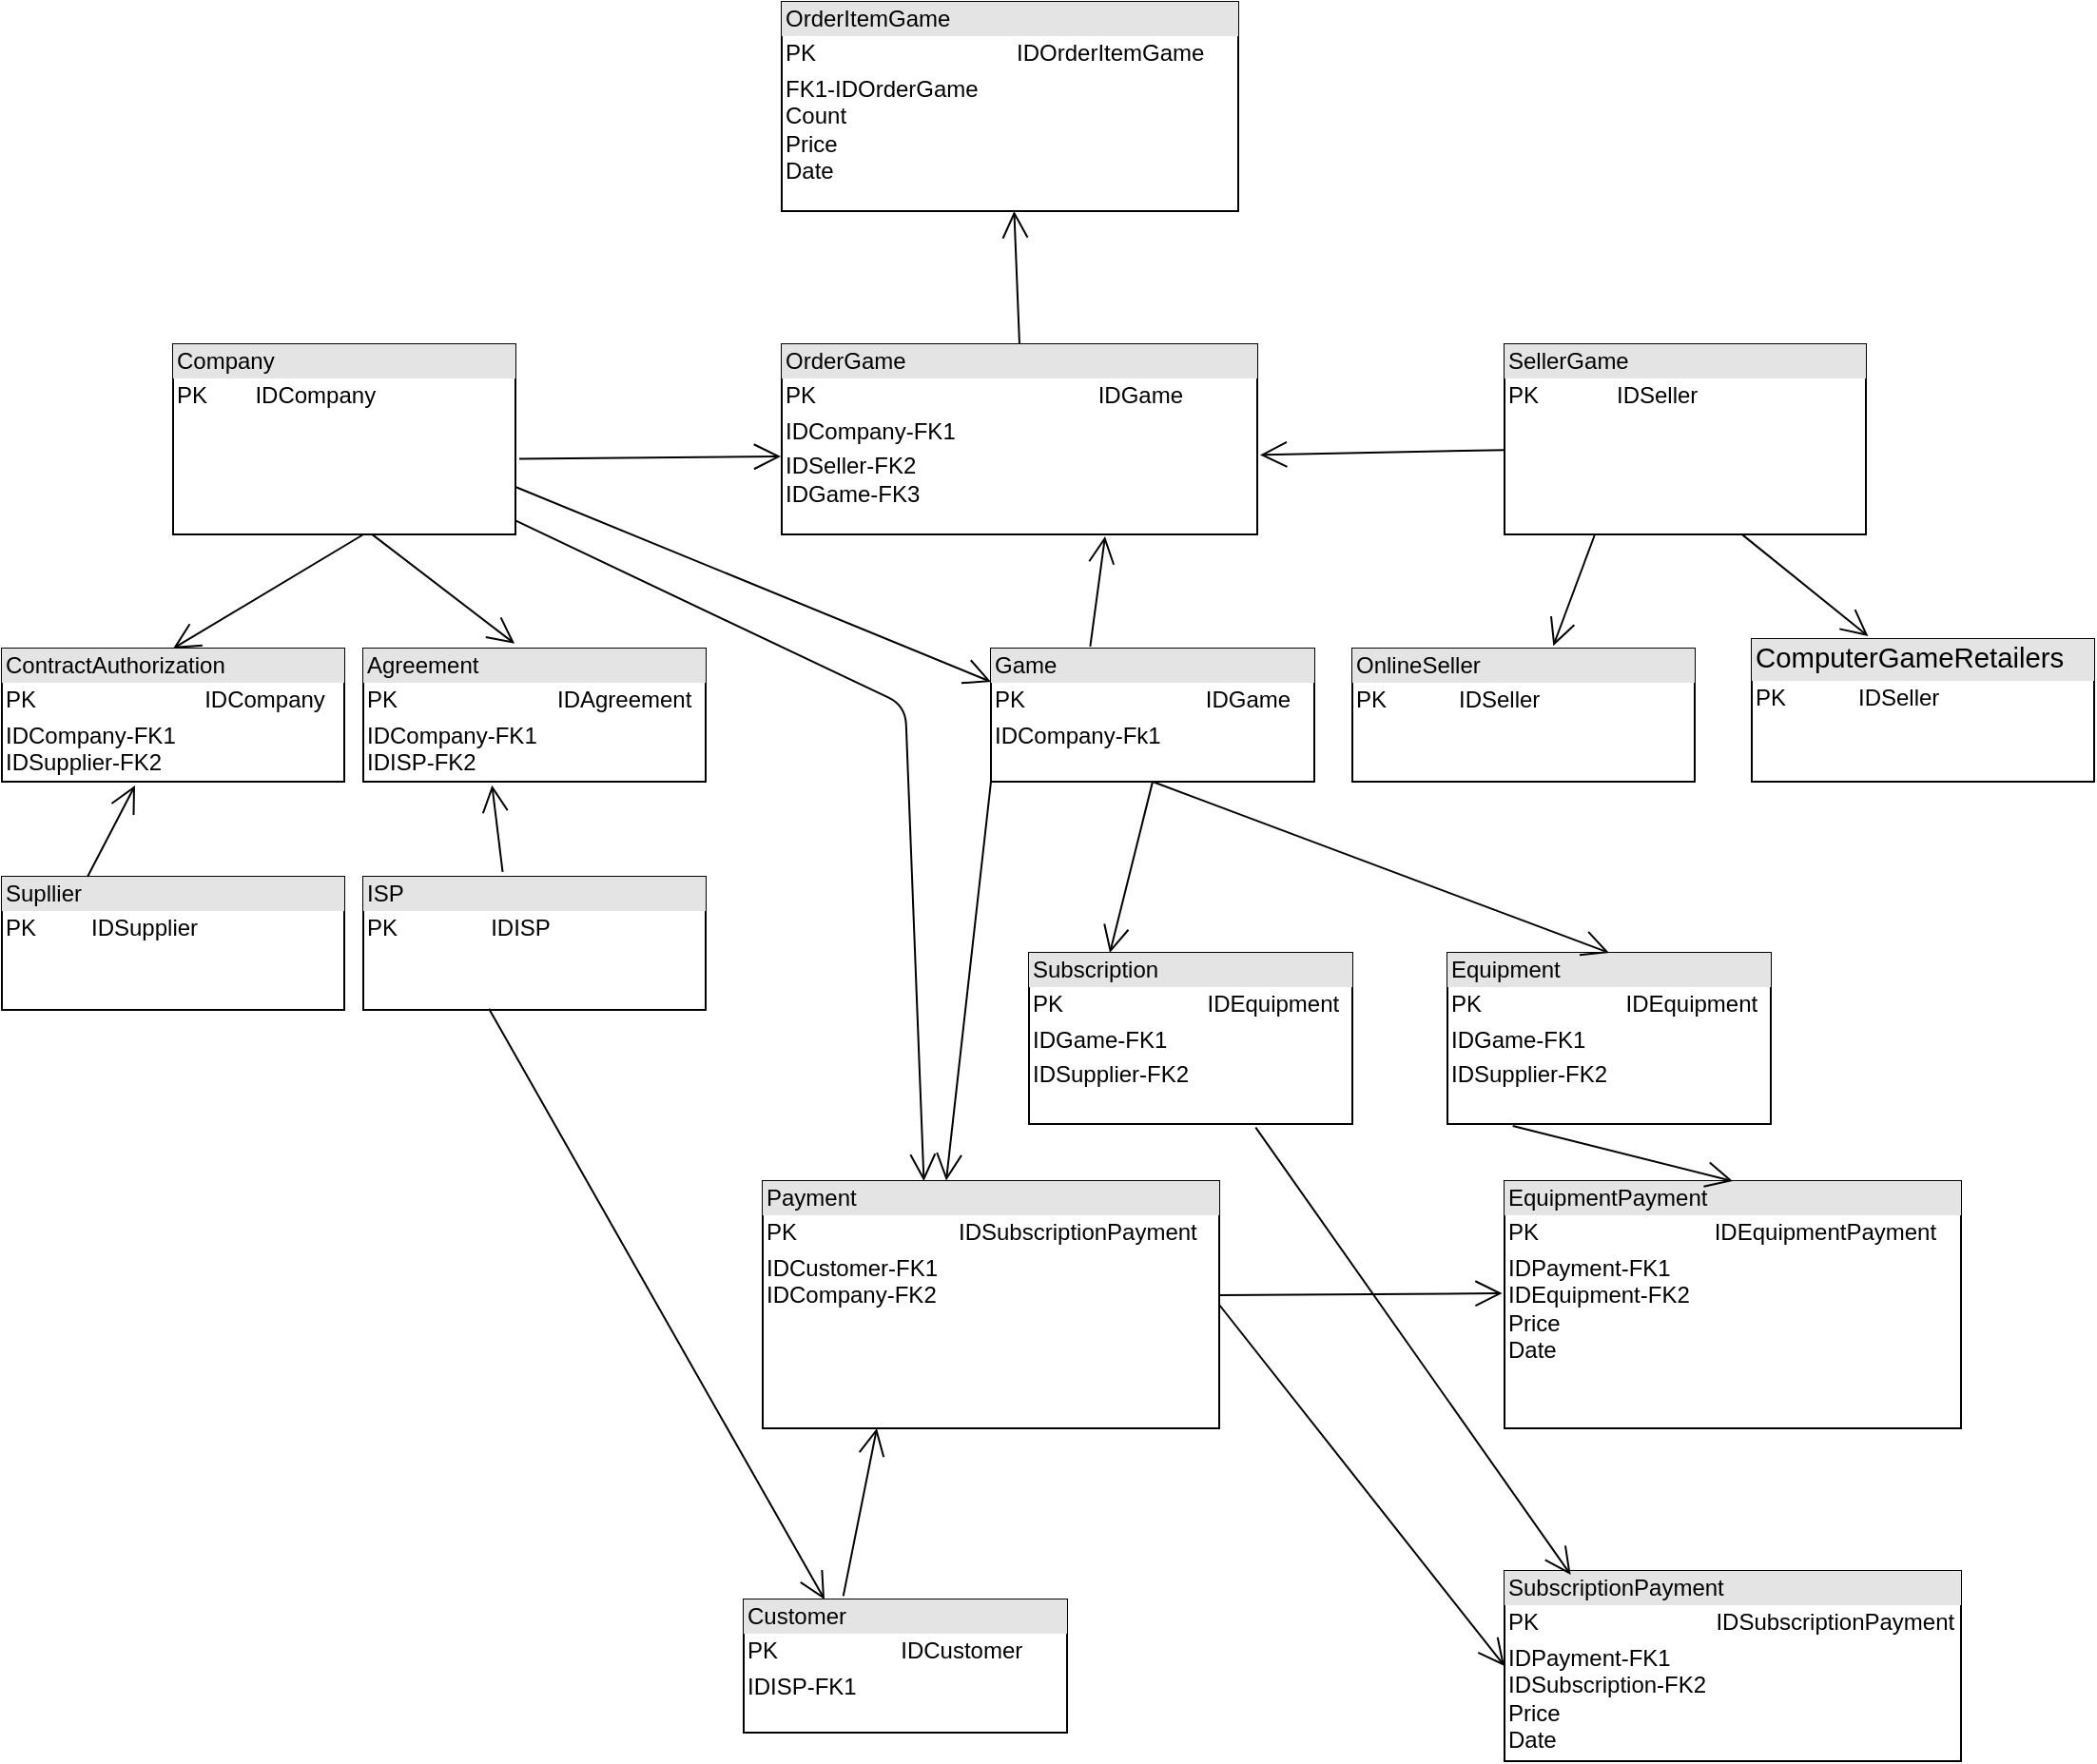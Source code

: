 <mxfile version="15.2.7" type="github">
  <diagram id="W8TYWGvJjdLmYTamrwDc" name="Page-1">
    <mxGraphModel dx="865" dy="456" grid="1" gridSize="10" guides="1" tooltips="1" connect="1" arrows="1" fold="1" page="1" pageScale="1" pageWidth="3300" pageHeight="2339" math="0" shadow="0">
      <root>
        <mxCell id="0" />
        <mxCell id="1" parent="0" />
        <mxCell id="VUACEz1JpxJwVOecZVs_-1" value="&lt;div style=&quot;box-sizing: border-box ; width: 100% ; background: #e4e4e4 ; padding: 2px&quot;&gt;Company&lt;/div&gt;&lt;table style=&quot;width: 100% ; font-size: 1em&quot; cellpadding=&quot;2&quot; cellspacing=&quot;0&quot;&gt;&lt;tbody&gt;&lt;tr&gt;&lt;td&gt;PK&lt;/td&gt;&lt;td&gt;IDCompany&lt;/td&gt;&lt;/tr&gt;&lt;tr&gt;&lt;td&gt;&lt;br&gt;&lt;/td&gt;&lt;td&gt;&lt;br&gt;&lt;/td&gt;&lt;/tr&gt;&lt;tr&gt;&lt;td&gt;&lt;/td&gt;&lt;td&gt;&lt;br&gt;&lt;/td&gt;&lt;/tr&gt;&lt;/tbody&gt;&lt;/table&gt;" style="verticalAlign=top;align=left;overflow=fill;html=1;" vertex="1" parent="1">
          <mxGeometry x="100" y="440" width="180" height="100" as="geometry" />
        </mxCell>
        <mxCell id="VUACEz1JpxJwVOecZVs_-2" value="&lt;div style=&quot;box-sizing: border-box ; width: 100% ; background: #e4e4e4 ; padding: 2px&quot;&gt;&lt;span id=&quot;docs-internal-guid-86ab682c-7fff-0056-169a-d22813b2dd55&quot;&gt;&lt;span style=&quot;font-size: 11pt ; font-family: &amp;#34;calibri&amp;#34; , sans-serif ; background-color: transparent ; vertical-align: baseline&quot;&gt;ComputerGameRetailers&lt;/span&gt;&lt;/span&gt;&lt;br&gt;&lt;/div&gt;&lt;table style=&quot;width: 100% ; font-size: 1em&quot; cellpadding=&quot;2&quot; cellspacing=&quot;0&quot;&gt;&lt;tbody&gt;&lt;tr&gt;&lt;td&gt;PK&lt;/td&gt;&lt;td&gt;IDSeller&lt;br&gt;&lt;/td&gt;&lt;/tr&gt;&lt;tr&gt;&lt;td&gt;&lt;br&gt;&lt;/td&gt;&lt;td&gt;&lt;br&gt;&lt;/td&gt;&lt;/tr&gt;&lt;tr&gt;&lt;td&gt;&lt;/td&gt;&lt;td&gt;&lt;br&gt;&lt;/td&gt;&lt;/tr&gt;&lt;/tbody&gt;&lt;/table&gt;" style="verticalAlign=top;align=left;overflow=fill;html=1;" vertex="1" parent="1">
          <mxGeometry x="930" y="595" width="180" height="75" as="geometry" />
        </mxCell>
        <mxCell id="VUACEz1JpxJwVOecZVs_-3" value="&lt;div style=&quot;box-sizing: border-box ; width: 100% ; background: #e4e4e4 ; padding: 2px&quot;&gt;OnlineSeller&lt;/div&gt;&lt;table style=&quot;width: 100% ; font-size: 1em&quot; cellpadding=&quot;2&quot; cellspacing=&quot;0&quot;&gt;&lt;tbody&gt;&lt;tr&gt;&lt;td&gt;PK&lt;/td&gt;&lt;td&gt;IDSeller&lt;br&gt;&lt;/td&gt;&lt;/tr&gt;&lt;tr&gt;&lt;td&gt;&lt;br&gt;&lt;/td&gt;&lt;td&gt;&lt;br&gt;&lt;/td&gt;&lt;/tr&gt;&lt;tr&gt;&lt;td&gt;&lt;/td&gt;&lt;td&gt;&lt;br&gt;&lt;/td&gt;&lt;/tr&gt;&lt;/tbody&gt;&lt;/table&gt;" style="verticalAlign=top;align=left;overflow=fill;html=1;" vertex="1" parent="1">
          <mxGeometry x="720" y="600" width="180" height="70" as="geometry" />
        </mxCell>
        <mxCell id="VUACEz1JpxJwVOecZVs_-8" value="&lt;div style=&quot;box-sizing: border-box ; width: 100% ; background: #e4e4e4 ; padding: 2px&quot;&gt;SellerGame&lt;/div&gt;&lt;table style=&quot;width: 100% ; font-size: 1em&quot; cellpadding=&quot;2&quot; cellspacing=&quot;0&quot;&gt;&lt;tbody&gt;&lt;tr&gt;&lt;td&gt;PK&lt;/td&gt;&lt;td&gt;IDSeller&lt;/td&gt;&lt;/tr&gt;&lt;tr&gt;&lt;td&gt;&lt;br&gt;&lt;/td&gt;&lt;td&gt;&lt;br&gt;&lt;/td&gt;&lt;/tr&gt;&lt;/tbody&gt;&lt;/table&gt;" style="verticalAlign=top;align=left;overflow=fill;html=1;" vertex="1" parent="1">
          <mxGeometry x="800" y="440" width="190" height="100" as="geometry" />
        </mxCell>
        <mxCell id="VUACEz1JpxJwVOecZVs_-15" value="" style="endArrow=open;endFill=1;endSize=12;html=1;exitX=0.25;exitY=1;exitDx=0;exitDy=0;entryX=0.587;entryY=-0.02;entryDx=0;entryDy=0;entryPerimeter=0;" edge="1" parent="1" source="VUACEz1JpxJwVOecZVs_-8" target="VUACEz1JpxJwVOecZVs_-3">
          <mxGeometry width="160" relative="1" as="geometry">
            <mxPoint x="890" y="580" as="sourcePoint" />
            <mxPoint x="950" y="610" as="targetPoint" />
          </mxGeometry>
        </mxCell>
        <mxCell id="VUACEz1JpxJwVOecZVs_-16" value="" style="endArrow=open;endFill=1;endSize=12;html=1;entryX=0.34;entryY=-0.02;entryDx=0;entryDy=0;entryPerimeter=0;exitX=0.656;exitY=0.998;exitDx=0;exitDy=0;exitPerimeter=0;" edge="1" parent="1" source="VUACEz1JpxJwVOecZVs_-8" target="VUACEz1JpxJwVOecZVs_-2">
          <mxGeometry width="160" relative="1" as="geometry">
            <mxPoint x="1110" y="530" as="sourcePoint" />
            <mxPoint x="1210" y="580" as="targetPoint" />
          </mxGeometry>
        </mxCell>
        <mxCell id="VUACEz1JpxJwVOecZVs_-18" value="&lt;div style=&quot;box-sizing: border-box ; width: 100% ; background: #e4e4e4 ; padding: 2px&quot;&gt;OrderItemGame&lt;/div&gt;&lt;table style=&quot;width: 100% ; font-size: 1em&quot; cellpadding=&quot;2&quot; cellspacing=&quot;0&quot;&gt;&lt;tbody&gt;&lt;tr&gt;&lt;td&gt;PK&lt;/td&gt;&lt;td&gt;IDOrderItemGame&lt;/td&gt;&lt;/tr&gt;&lt;tr&gt;&lt;td&gt;FK1-IDOrderGame&lt;br&gt;Count&lt;br&gt;Price&lt;br&gt;Date&lt;/td&gt;&lt;td&gt;&lt;br&gt;&lt;/td&gt;&lt;/tr&gt;&lt;tr&gt;&lt;td&gt;&lt;/td&gt;&lt;td&gt;&lt;br&gt;&lt;/td&gt;&lt;/tr&gt;&lt;/tbody&gt;&lt;/table&gt;" style="verticalAlign=top;align=left;overflow=fill;html=1;" vertex="1" parent="1">
          <mxGeometry x="420" y="260" width="240" height="110" as="geometry" />
        </mxCell>
        <mxCell id="VUACEz1JpxJwVOecZVs_-19" value="" style="endArrow=open;endFill=1;endSize=12;html=1;exitX=0.5;exitY=0;exitDx=0;exitDy=0;" edge="1" parent="1" source="VUACEz1JpxJwVOecZVs_-25" target="VUACEz1JpxJwVOecZVs_-18">
          <mxGeometry width="160" relative="1" as="geometry">
            <mxPoint x="490.74" y="441.69" as="sourcePoint" />
            <mxPoint x="650" y="410" as="targetPoint" />
          </mxGeometry>
        </mxCell>
        <mxCell id="VUACEz1JpxJwVOecZVs_-20" value="" style="endArrow=open;endFill=1;endSize=12;html=1;exitX=1.011;exitY=0.602;exitDx=0;exitDy=0;exitPerimeter=0;entryX=-0.002;entryY=0.59;entryDx=0;entryDy=0;entryPerimeter=0;" edge="1" parent="1" source="VUACEz1JpxJwVOecZVs_-1" target="VUACEz1JpxJwVOecZVs_-25">
          <mxGeometry width="160" relative="1" as="geometry">
            <mxPoint x="360" y="620" as="sourcePoint" />
            <mxPoint x="420.36" y="526.71" as="targetPoint" />
          </mxGeometry>
        </mxCell>
        <mxCell id="VUACEz1JpxJwVOecZVs_-21" value="" style="endArrow=open;endFill=1;endSize=12;html=1;exitX=0;exitY=0.556;exitDx=0;exitDy=0;exitPerimeter=0;entryX=1.006;entryY=0.582;entryDx=0;entryDy=0;entryPerimeter=0;" edge="1" parent="1" source="VUACEz1JpxJwVOecZVs_-8" target="VUACEz1JpxJwVOecZVs_-25">
          <mxGeometry width="160" relative="1" as="geometry">
            <mxPoint x="910" y="480" as="sourcePoint" />
            <mxPoint x="660" y="496" as="targetPoint" />
          </mxGeometry>
        </mxCell>
        <mxCell id="VUACEz1JpxJwVOecZVs_-23" value="&lt;div style=&quot;box-sizing: border-box ; width: 100% ; background: #e4e4e4 ; padding: 2px&quot;&gt;Game&lt;/div&gt;&lt;table style=&quot;width: 100% ; font-size: 1em&quot; cellpadding=&quot;2&quot; cellspacing=&quot;0&quot;&gt;&lt;tbody&gt;&lt;tr&gt;&lt;td&gt;PK&lt;/td&gt;&lt;td&gt;IDGame&lt;/td&gt;&lt;/tr&gt;&lt;tr&gt;&lt;td&gt;IDCompany-Fk1&lt;br&gt;&lt;/td&gt;&lt;td&gt;&lt;br&gt;&lt;/td&gt;&lt;/tr&gt;&lt;tr&gt;&lt;td&gt;&lt;br&gt;&lt;br&gt;&lt;br&gt;&lt;br&gt;&lt;/td&gt;&lt;td&gt;&lt;br&gt;&lt;/td&gt;&lt;/tr&gt;&lt;/tbody&gt;&lt;/table&gt;" style="verticalAlign=top;align=left;overflow=fill;html=1;" vertex="1" parent="1">
          <mxGeometry x="530" y="600" width="170" height="70" as="geometry" />
        </mxCell>
        <mxCell id="VUACEz1JpxJwVOecZVs_-24" value="" style="endArrow=open;endFill=1;endSize=12;html=1;exitX=0.307;exitY=-0.016;exitDx=0;exitDy=0;exitPerimeter=0;" edge="1" parent="1" source="VUACEz1JpxJwVOecZVs_-23">
          <mxGeometry width="160" relative="1" as="geometry">
            <mxPoint x="430" y="610" as="sourcePoint" />
            <mxPoint x="590" y="541" as="targetPoint" />
          </mxGeometry>
        </mxCell>
        <mxCell id="VUACEz1JpxJwVOecZVs_-25" value="&lt;div style=&quot;box-sizing: border-box ; width: 100% ; background: #e4e4e4 ; padding: 2px&quot;&gt;OrderGame&lt;/div&gt;&lt;table style=&quot;width: 100% ; font-size: 1em&quot; cellpadding=&quot;2&quot; cellspacing=&quot;0&quot;&gt;&lt;tbody&gt;&lt;tr&gt;&lt;td&gt;PK&lt;/td&gt;&lt;td&gt;IDGame&lt;/td&gt;&lt;/tr&gt;&lt;tr&gt;&lt;td&gt;IDCompany-FK1&lt;/td&gt;&lt;td&gt;&lt;br&gt;&lt;/td&gt;&lt;/tr&gt;&lt;tr&gt;&lt;td&gt;IDSeller-FK2&lt;br&gt;IDGame-FK3&lt;br&gt;&lt;br&gt;&lt;br&gt;&lt;br&gt;&lt;/td&gt;&lt;td&gt;&lt;br&gt;&lt;/td&gt;&lt;/tr&gt;&lt;/tbody&gt;&lt;/table&gt;" style="verticalAlign=top;align=left;overflow=fill;html=1;" vertex="1" parent="1">
          <mxGeometry x="420" y="440" width="250" height="100" as="geometry" />
        </mxCell>
        <mxCell id="VUACEz1JpxJwVOecZVs_-26" value="" style="endArrow=open;endFill=1;endSize=12;html=1;exitX=1;exitY=0.75;exitDx=0;exitDy=0;entryX=0;entryY=0.25;entryDx=0;entryDy=0;" edge="1" parent="1" source="VUACEz1JpxJwVOecZVs_-1" target="VUACEz1JpxJwVOecZVs_-23">
          <mxGeometry width="160" relative="1" as="geometry">
            <mxPoint x="230" y="570" as="sourcePoint" />
            <mxPoint x="480" y="690" as="targetPoint" />
          </mxGeometry>
        </mxCell>
        <mxCell id="VUACEz1JpxJwVOecZVs_-27" value="&lt;div style=&quot;box-sizing: border-box ; width: 100% ; background: #e4e4e4 ; padding: 2px&quot;&gt;Agreement&lt;/div&gt;&lt;table style=&quot;width: 100% ; font-size: 1em&quot; cellpadding=&quot;2&quot; cellspacing=&quot;0&quot;&gt;&lt;tbody&gt;&lt;tr&gt;&lt;td&gt;PK&lt;/td&gt;&lt;td&gt;IDAgreement&lt;/td&gt;&lt;/tr&gt;&lt;tr&gt;&lt;td&gt;IDCompany-FK1&lt;br&gt;IDISP-FK2&lt;br&gt;&lt;/td&gt;&lt;td&gt;&lt;br&gt;&lt;/td&gt;&lt;/tr&gt;&lt;tr&gt;&lt;td&gt;&lt;/td&gt;&lt;td&gt;&lt;br&gt;&lt;/td&gt;&lt;/tr&gt;&lt;/tbody&gt;&lt;/table&gt;" style="verticalAlign=top;align=left;overflow=fill;html=1;" vertex="1" parent="1">
          <mxGeometry x="200" y="600" width="180" height="70" as="geometry" />
        </mxCell>
        <mxCell id="VUACEz1JpxJwVOecZVs_-28" value="&lt;div style=&quot;box-sizing: border-box ; width: 100% ; background: #e4e4e4 ; padding: 2px&quot;&gt;ContractAuthorization&lt;/div&gt;&lt;table style=&quot;width: 100% ; font-size: 1em&quot; cellpadding=&quot;2&quot; cellspacing=&quot;0&quot;&gt;&lt;tbody&gt;&lt;tr&gt;&lt;td&gt;PK&lt;/td&gt;&lt;td&gt;IDCompany&lt;/td&gt;&lt;/tr&gt;&lt;tr&gt;&lt;td&gt;IDCompany-FK1&lt;br&gt;IDSupplier-FK2&lt;br&gt;&lt;/td&gt;&lt;td&gt;&lt;br&gt;&lt;/td&gt;&lt;/tr&gt;&lt;tr&gt;&lt;td&gt;&lt;/td&gt;&lt;td&gt;&lt;br&gt;&lt;/td&gt;&lt;/tr&gt;&lt;/tbody&gt;&lt;/table&gt;" style="verticalAlign=top;align=left;overflow=fill;html=1;" vertex="1" parent="1">
          <mxGeometry x="10" y="600" width="180" height="70" as="geometry" />
        </mxCell>
        <mxCell id="VUACEz1JpxJwVOecZVs_-30" value="&lt;div style=&quot;box-sizing: border-box ; width: 100% ; background: #e4e4e4 ; padding: 2px&quot;&gt;Supllier&lt;/div&gt;&lt;table style=&quot;width: 100% ; font-size: 1em&quot; cellpadding=&quot;2&quot; cellspacing=&quot;0&quot;&gt;&lt;tbody&gt;&lt;tr&gt;&lt;td&gt;PK&lt;/td&gt;&lt;td&gt;IDSupplier&lt;/td&gt;&lt;/tr&gt;&lt;tr&gt;&lt;td&gt;&lt;br&gt;&lt;/td&gt;&lt;td&gt;&lt;br&gt;&lt;/td&gt;&lt;/tr&gt;&lt;tr&gt;&lt;td&gt;&lt;/td&gt;&lt;td&gt;&lt;br&gt;&lt;/td&gt;&lt;/tr&gt;&lt;/tbody&gt;&lt;/table&gt;" style="verticalAlign=top;align=left;overflow=fill;html=1;" vertex="1" parent="1">
          <mxGeometry x="10" y="720" width="180" height="70" as="geometry" />
        </mxCell>
        <mxCell id="VUACEz1JpxJwVOecZVs_-31" value="" style="endArrow=open;endFill=1;endSize=12;html=1;exitX=0.556;exitY=1;exitDx=0;exitDy=0;exitPerimeter=0;entryX=0.5;entryY=0;entryDx=0;entryDy=0;" edge="1" parent="1" source="VUACEz1JpxJwVOecZVs_-1" target="VUACEz1JpxJwVOecZVs_-28">
          <mxGeometry width="160" relative="1" as="geometry">
            <mxPoint x="210" y="570" as="sourcePoint" />
            <mxPoint x="370" y="570" as="targetPoint" />
          </mxGeometry>
        </mxCell>
        <mxCell id="VUACEz1JpxJwVOecZVs_-32" value="" style="endArrow=open;endFill=1;endSize=12;html=1;exitX=0.25;exitY=0;exitDx=0;exitDy=0;" edge="1" parent="1" source="VUACEz1JpxJwVOecZVs_-30">
          <mxGeometry width="160" relative="1" as="geometry">
            <mxPoint x="140" y="860" as="sourcePoint" />
            <mxPoint x="80" y="672" as="targetPoint" />
          </mxGeometry>
        </mxCell>
        <mxCell id="VUACEz1JpxJwVOecZVs_-33" value="&lt;div style=&quot;box-sizing: border-box ; width: 100% ; background: #e4e4e4 ; padding: 2px&quot;&gt;ISP&lt;/div&gt;&lt;table style=&quot;width: 100% ; font-size: 1em&quot; cellpadding=&quot;2&quot; cellspacing=&quot;0&quot;&gt;&lt;tbody&gt;&lt;tr&gt;&lt;td&gt;PK&lt;/td&gt;&lt;td&gt;IDISP&lt;/td&gt;&lt;/tr&gt;&lt;tr&gt;&lt;td&gt;&lt;br&gt;&lt;/td&gt;&lt;td&gt;&lt;br&gt;&lt;/td&gt;&lt;/tr&gt;&lt;tr&gt;&lt;td&gt;&lt;/td&gt;&lt;td&gt;&lt;br&gt;&lt;/td&gt;&lt;/tr&gt;&lt;/tbody&gt;&lt;/table&gt;" style="verticalAlign=top;align=left;overflow=fill;html=1;" vertex="1" parent="1">
          <mxGeometry x="200" y="720" width="180" height="70" as="geometry" />
        </mxCell>
        <mxCell id="VUACEz1JpxJwVOecZVs_-34" value="" style="endArrow=open;endFill=1;endSize=12;html=1;exitX=0.58;exitY=0.998;exitDx=0;exitDy=0;exitPerimeter=0;entryX=0.442;entryY=-0.037;entryDx=0;entryDy=0;entryPerimeter=0;" edge="1" parent="1" source="VUACEz1JpxJwVOecZVs_-1" target="VUACEz1JpxJwVOecZVs_-27">
          <mxGeometry width="160" relative="1" as="geometry">
            <mxPoint x="220" y="560" as="sourcePoint" />
            <mxPoint x="380" y="560" as="targetPoint" />
          </mxGeometry>
        </mxCell>
        <mxCell id="VUACEz1JpxJwVOecZVs_-35" value="" style="endArrow=open;endFill=1;endSize=12;html=1;exitX=0.407;exitY=-0.037;exitDx=0;exitDy=0;exitPerimeter=0;entryX=0.376;entryY=1.026;entryDx=0;entryDy=0;entryPerimeter=0;" edge="1" parent="1" source="VUACEz1JpxJwVOecZVs_-33" target="VUACEz1JpxJwVOecZVs_-27">
          <mxGeometry width="160" relative="1" as="geometry">
            <mxPoint x="260" y="700" as="sourcePoint" />
            <mxPoint x="420" y="700" as="targetPoint" />
          </mxGeometry>
        </mxCell>
        <mxCell id="VUACEz1JpxJwVOecZVs_-38" value="&lt;div style=&quot;box-sizing: border-box ; width: 100% ; background: #e4e4e4 ; padding: 2px&quot;&gt;Equipment&lt;/div&gt;&lt;table style=&quot;width: 100% ; font-size: 1em&quot; cellpadding=&quot;2&quot; cellspacing=&quot;0&quot;&gt;&lt;tbody&gt;&lt;tr&gt;&lt;td&gt;PK&lt;/td&gt;&lt;td&gt;IDEquipment&lt;/td&gt;&lt;/tr&gt;&lt;tr&gt;&lt;td&gt;IDGame-FK1&lt;/td&gt;&lt;td&gt;&lt;br&gt;&lt;/td&gt;&lt;/tr&gt;&lt;tr&gt;&lt;td&gt;IDSupplier-FK2&lt;br&gt;&lt;br&gt;&lt;br&gt;&lt;br&gt;&lt;/td&gt;&lt;td&gt;&lt;br&gt;&lt;/td&gt;&lt;/tr&gt;&lt;/tbody&gt;&lt;/table&gt;" style="verticalAlign=top;align=left;overflow=fill;html=1;" vertex="1" parent="1">
          <mxGeometry x="770" y="760" width="170" height="90" as="geometry" />
        </mxCell>
        <mxCell id="VUACEz1JpxJwVOecZVs_-40" value="" style="endArrow=open;endFill=1;endSize=12;html=1;exitX=0.5;exitY=1;exitDx=0;exitDy=0;entryX=0.5;entryY=0;entryDx=0;entryDy=0;" edge="1" parent="1" source="VUACEz1JpxJwVOecZVs_-23" target="VUACEz1JpxJwVOecZVs_-38">
          <mxGeometry width="160" relative="1" as="geometry">
            <mxPoint x="520" y="850" as="sourcePoint" />
            <mxPoint x="615" y="730" as="targetPoint" />
          </mxGeometry>
        </mxCell>
        <mxCell id="VUACEz1JpxJwVOecZVs_-41" value="&lt;div style=&quot;box-sizing: border-box ; width: 100% ; background: #e4e4e4 ; padding: 2px&quot;&gt;Customer&lt;/div&gt;&lt;table style=&quot;width: 100% ; font-size: 1em&quot; cellpadding=&quot;2&quot; cellspacing=&quot;0&quot;&gt;&lt;tbody&gt;&lt;tr&gt;&lt;td&gt;PK&lt;/td&gt;&lt;td&gt;IDCustomer&lt;/td&gt;&lt;/tr&gt;&lt;tr&gt;&lt;td&gt;IDISP-FK1&lt;/td&gt;&lt;td&gt;&lt;br&gt;&lt;/td&gt;&lt;/tr&gt;&lt;tr&gt;&lt;td&gt;&lt;br&gt;&lt;br&gt;&lt;br&gt;&lt;br&gt;&lt;/td&gt;&lt;td&gt;&lt;br&gt;&lt;/td&gt;&lt;/tr&gt;&lt;/tbody&gt;&lt;/table&gt;" style="verticalAlign=top;align=left;overflow=fill;html=1;" vertex="1" parent="1">
          <mxGeometry x="400" y="1100" width="170" height="70" as="geometry" />
        </mxCell>
        <mxCell id="VUACEz1JpxJwVOecZVs_-43" value="&lt;div style=&quot;box-sizing: border-box ; width: 100% ; background: #e4e4e4 ; padding: 2px&quot;&gt;Payment&lt;/div&gt;&lt;table style=&quot;width: 100% ; font-size: 1em&quot; cellpadding=&quot;2&quot; cellspacing=&quot;0&quot;&gt;&lt;tbody&gt;&lt;tr&gt;&lt;td&gt;PK&lt;/td&gt;&lt;td&gt;IDSubscriptionPayment&lt;/td&gt;&lt;/tr&gt;&lt;tr&gt;&lt;td&gt;IDCustomer-FK1&lt;br&gt;IDCompany-FK2&lt;br&gt;&lt;br&gt;&lt;br&gt;&lt;br&gt;&lt;br&gt;&lt;br&gt;&lt;/td&gt;&lt;td&gt;&lt;br&gt;&lt;br&gt;&lt;br&gt;&lt;br&gt;&lt;br&gt;&lt;/td&gt;&lt;/tr&gt;&lt;tr&gt;&lt;td&gt;&lt;br&gt;&lt;br&gt;&lt;br&gt;&lt;br&gt;&lt;/td&gt;&lt;td&gt;&lt;br&gt;&lt;/td&gt;&lt;/tr&gt;&lt;/tbody&gt;&lt;/table&gt;" style="verticalAlign=top;align=left;overflow=fill;html=1;" vertex="1" parent="1">
          <mxGeometry x="410" y="880" width="240" height="130" as="geometry" />
        </mxCell>
        <mxCell id="VUACEz1JpxJwVOecZVs_-44" value="" style="endArrow=open;endFill=1;endSize=12;html=1;entryX=0.402;entryY=-0.002;entryDx=0;entryDy=0;entryPerimeter=0;exitX=0;exitY=1;exitDx=0;exitDy=0;" edge="1" parent="1" source="VUACEz1JpxJwVOecZVs_-23" target="VUACEz1JpxJwVOecZVs_-43">
          <mxGeometry width="160" relative="1" as="geometry">
            <mxPoint x="440" y="780" as="sourcePoint" />
            <mxPoint x="600" y="780" as="targetPoint" />
          </mxGeometry>
        </mxCell>
        <mxCell id="VUACEz1JpxJwVOecZVs_-45" value="" style="endArrow=open;endFill=1;endSize=12;html=1;exitX=0.308;exitY=-0.026;exitDx=0;exitDy=0;exitPerimeter=0;entryX=0.25;entryY=1;entryDx=0;entryDy=0;" edge="1" parent="1" source="VUACEz1JpxJwVOecZVs_-41" target="VUACEz1JpxJwVOecZVs_-43">
          <mxGeometry width="160" relative="1" as="geometry">
            <mxPoint x="410" y="1060" as="sourcePoint" />
            <mxPoint x="452" y="1030" as="targetPoint" />
          </mxGeometry>
        </mxCell>
        <mxCell id="VUACEz1JpxJwVOecZVs_-46" value="" style="endArrow=open;endFill=1;endSize=12;html=1;entryX=0.353;entryY=0;entryDx=0;entryDy=0;entryPerimeter=0;" edge="1" parent="1" source="VUACEz1JpxJwVOecZVs_-1" target="VUACEz1JpxJwVOecZVs_-43">
          <mxGeometry width="160" relative="1" as="geometry">
            <mxPoint x="420" y="630" as="sourcePoint" />
            <mxPoint x="560" y="670" as="targetPoint" />
            <Array as="points">
              <mxPoint x="485" y="630" />
            </Array>
          </mxGeometry>
        </mxCell>
        <mxCell id="VUACEz1JpxJwVOecZVs_-48" value="" style="endArrow=open;endFill=1;endSize=12;html=1;entryX=0.25;entryY=0;entryDx=0;entryDy=0;exitX=0.367;exitY=0.991;exitDx=0;exitDy=0;exitPerimeter=0;" edge="1" parent="1" source="VUACEz1JpxJwVOecZVs_-33" target="VUACEz1JpxJwVOecZVs_-41">
          <mxGeometry width="160" relative="1" as="geometry">
            <mxPoint x="190" y="910" as="sourcePoint" />
            <mxPoint x="275" y="1100" as="targetPoint" />
          </mxGeometry>
        </mxCell>
        <mxCell id="VUACEz1JpxJwVOecZVs_-52" value="&lt;div style=&quot;box-sizing: border-box ; width: 100% ; background: #e4e4e4 ; padding: 2px&quot;&gt;SubscriptionPayment&lt;/div&gt;&lt;table style=&quot;width: 100% ; font-size: 1em&quot; cellpadding=&quot;2&quot; cellspacing=&quot;0&quot;&gt;&lt;tbody&gt;&lt;tr&gt;&lt;td&gt;PK&lt;/td&gt;&lt;td&gt;IDSubscriptionPayment&lt;/td&gt;&lt;/tr&gt;&lt;tr&gt;&lt;td&gt;IDPayment-FK1&lt;br&gt;IDSubscription-FK2&lt;br&gt;Price&lt;br&gt;Date&lt;br&gt;&lt;br&gt;&lt;br&gt;&lt;br&gt;&lt;/td&gt;&lt;td&gt;&lt;br&gt;&lt;br&gt;&lt;br&gt;&lt;br&gt;&lt;br&gt;&lt;/td&gt;&lt;/tr&gt;&lt;tr&gt;&lt;td&gt;&lt;br&gt;&lt;br&gt;&lt;br&gt;&lt;br&gt;&lt;/td&gt;&lt;td&gt;&lt;br&gt;&lt;/td&gt;&lt;/tr&gt;&lt;/tbody&gt;&lt;/table&gt;" style="verticalAlign=top;align=left;overflow=fill;html=1;" vertex="1" parent="1">
          <mxGeometry x="800" y="1085" width="240" height="100" as="geometry" />
        </mxCell>
        <mxCell id="VUACEz1JpxJwVOecZVs_-53" value="&lt;div style=&quot;box-sizing: border-box ; width: 100% ; background: #e4e4e4 ; padding: 2px&quot;&gt;EquipmentPayment&lt;/div&gt;&lt;table style=&quot;width: 100% ; font-size: 1em&quot; cellpadding=&quot;2&quot; cellspacing=&quot;0&quot;&gt;&lt;tbody&gt;&lt;tr&gt;&lt;td&gt;PK&lt;/td&gt;&lt;td&gt;IDEquipmentPayment&lt;/td&gt;&lt;/tr&gt;&lt;tr&gt;&lt;td&gt;IDPayment-FK1&lt;br&gt;IDEquipment-FK2&lt;br&gt;Price&lt;br&gt;Date&lt;br&gt;&lt;br&gt;&lt;br&gt;&lt;br&gt;&lt;/td&gt;&lt;td&gt;&lt;br&gt;&lt;br&gt;&lt;br&gt;&lt;br&gt;&lt;br&gt;&lt;/td&gt;&lt;/tr&gt;&lt;tr&gt;&lt;td&gt;&lt;br&gt;&lt;br&gt;&lt;br&gt;&lt;br&gt;&lt;/td&gt;&lt;td&gt;&lt;br&gt;&lt;/td&gt;&lt;/tr&gt;&lt;/tbody&gt;&lt;/table&gt;" style="verticalAlign=top;align=left;overflow=fill;html=1;" vertex="1" parent="1">
          <mxGeometry x="800" y="880" width="240" height="130" as="geometry" />
        </mxCell>
        <mxCell id="VUACEz1JpxJwVOecZVs_-54" value="&lt;div style=&quot;box-sizing: border-box ; width: 100% ; background: #e4e4e4 ; padding: 2px&quot;&gt;Subscription&lt;/div&gt;&lt;table style=&quot;width: 100% ; font-size: 1em&quot; cellpadding=&quot;2&quot; cellspacing=&quot;0&quot;&gt;&lt;tbody&gt;&lt;tr&gt;&lt;td&gt;PK&lt;/td&gt;&lt;td&gt;IDEquipment&lt;/td&gt;&lt;/tr&gt;&lt;tr&gt;&lt;td&gt;IDGame-FK1&lt;/td&gt;&lt;td&gt;&lt;br&gt;&lt;/td&gt;&lt;/tr&gt;&lt;tr&gt;&lt;td&gt;IDSupplier-FK2&lt;br&gt;&lt;br&gt;&lt;br&gt;&lt;br&gt;&lt;/td&gt;&lt;td&gt;&lt;br&gt;&lt;/td&gt;&lt;/tr&gt;&lt;/tbody&gt;&lt;/table&gt;" style="verticalAlign=top;align=left;overflow=fill;html=1;" vertex="1" parent="1">
          <mxGeometry x="550" y="760" width="170" height="90" as="geometry" />
        </mxCell>
        <mxCell id="VUACEz1JpxJwVOecZVs_-55" value="" style="endArrow=open;endFill=1;endSize=12;html=1;exitX=0.5;exitY=1;exitDx=0;exitDy=0;entryX=0.25;entryY=0;entryDx=0;entryDy=0;" edge="1" parent="1" source="VUACEz1JpxJwVOecZVs_-23" target="VUACEz1JpxJwVOecZVs_-54">
          <mxGeometry width="160" relative="1" as="geometry">
            <mxPoint x="580" y="700" as="sourcePoint" />
            <mxPoint x="740" y="700" as="targetPoint" />
          </mxGeometry>
        </mxCell>
        <mxCell id="VUACEz1JpxJwVOecZVs_-56" value="" style="endArrow=open;endFill=1;endSize=12;html=1;entryX=-0.005;entryY=0.454;entryDx=0;entryDy=0;entryPerimeter=0;" edge="1" parent="1" target="VUACEz1JpxJwVOecZVs_-53">
          <mxGeometry width="160" relative="1" as="geometry">
            <mxPoint x="650" y="940" as="sourcePoint" />
            <mxPoint x="710" y="940" as="targetPoint" />
          </mxGeometry>
        </mxCell>
        <mxCell id="VUACEz1JpxJwVOecZVs_-57" value="" style="endArrow=open;endFill=1;endSize=12;html=1;exitX=1;exitY=0.5;exitDx=0;exitDy=0;entryX=0;entryY=0.5;entryDx=0;entryDy=0;" edge="1" parent="1" source="VUACEz1JpxJwVOecZVs_-43" target="VUACEz1JpxJwVOecZVs_-52">
          <mxGeometry width="160" relative="1" as="geometry">
            <mxPoint x="660" y="970" as="sourcePoint" />
            <mxPoint x="820" y="970" as="targetPoint" />
          </mxGeometry>
        </mxCell>
        <mxCell id="VUACEz1JpxJwVOecZVs_-58" value="" style="endArrow=open;endFill=1;endSize=12;html=1;entryX=0.5;entryY=0;entryDx=0;entryDy=0;exitX=0.202;exitY=1.011;exitDx=0;exitDy=0;exitPerimeter=0;" edge="1" parent="1" source="VUACEz1JpxJwVOecZVs_-38" target="VUACEz1JpxJwVOecZVs_-53">
          <mxGeometry width="160" relative="1" as="geometry">
            <mxPoint x="790" y="860" as="sourcePoint" />
            <mxPoint x="950" y="860" as="targetPoint" />
          </mxGeometry>
        </mxCell>
        <mxCell id="VUACEz1JpxJwVOecZVs_-59" value="" style="endArrow=open;endFill=1;endSize=12;html=1;exitX=0.701;exitY=1.02;exitDx=0;exitDy=0;exitPerimeter=0;entryX=0.145;entryY=0.02;entryDx=0;entryDy=0;entryPerimeter=0;" edge="1" parent="1" source="VUACEz1JpxJwVOecZVs_-54" target="VUACEz1JpxJwVOecZVs_-52">
          <mxGeometry width="160" relative="1" as="geometry">
            <mxPoint x="680" y="870" as="sourcePoint" />
            <mxPoint x="840" y="870" as="targetPoint" />
          </mxGeometry>
        </mxCell>
      </root>
    </mxGraphModel>
  </diagram>
</mxfile>
